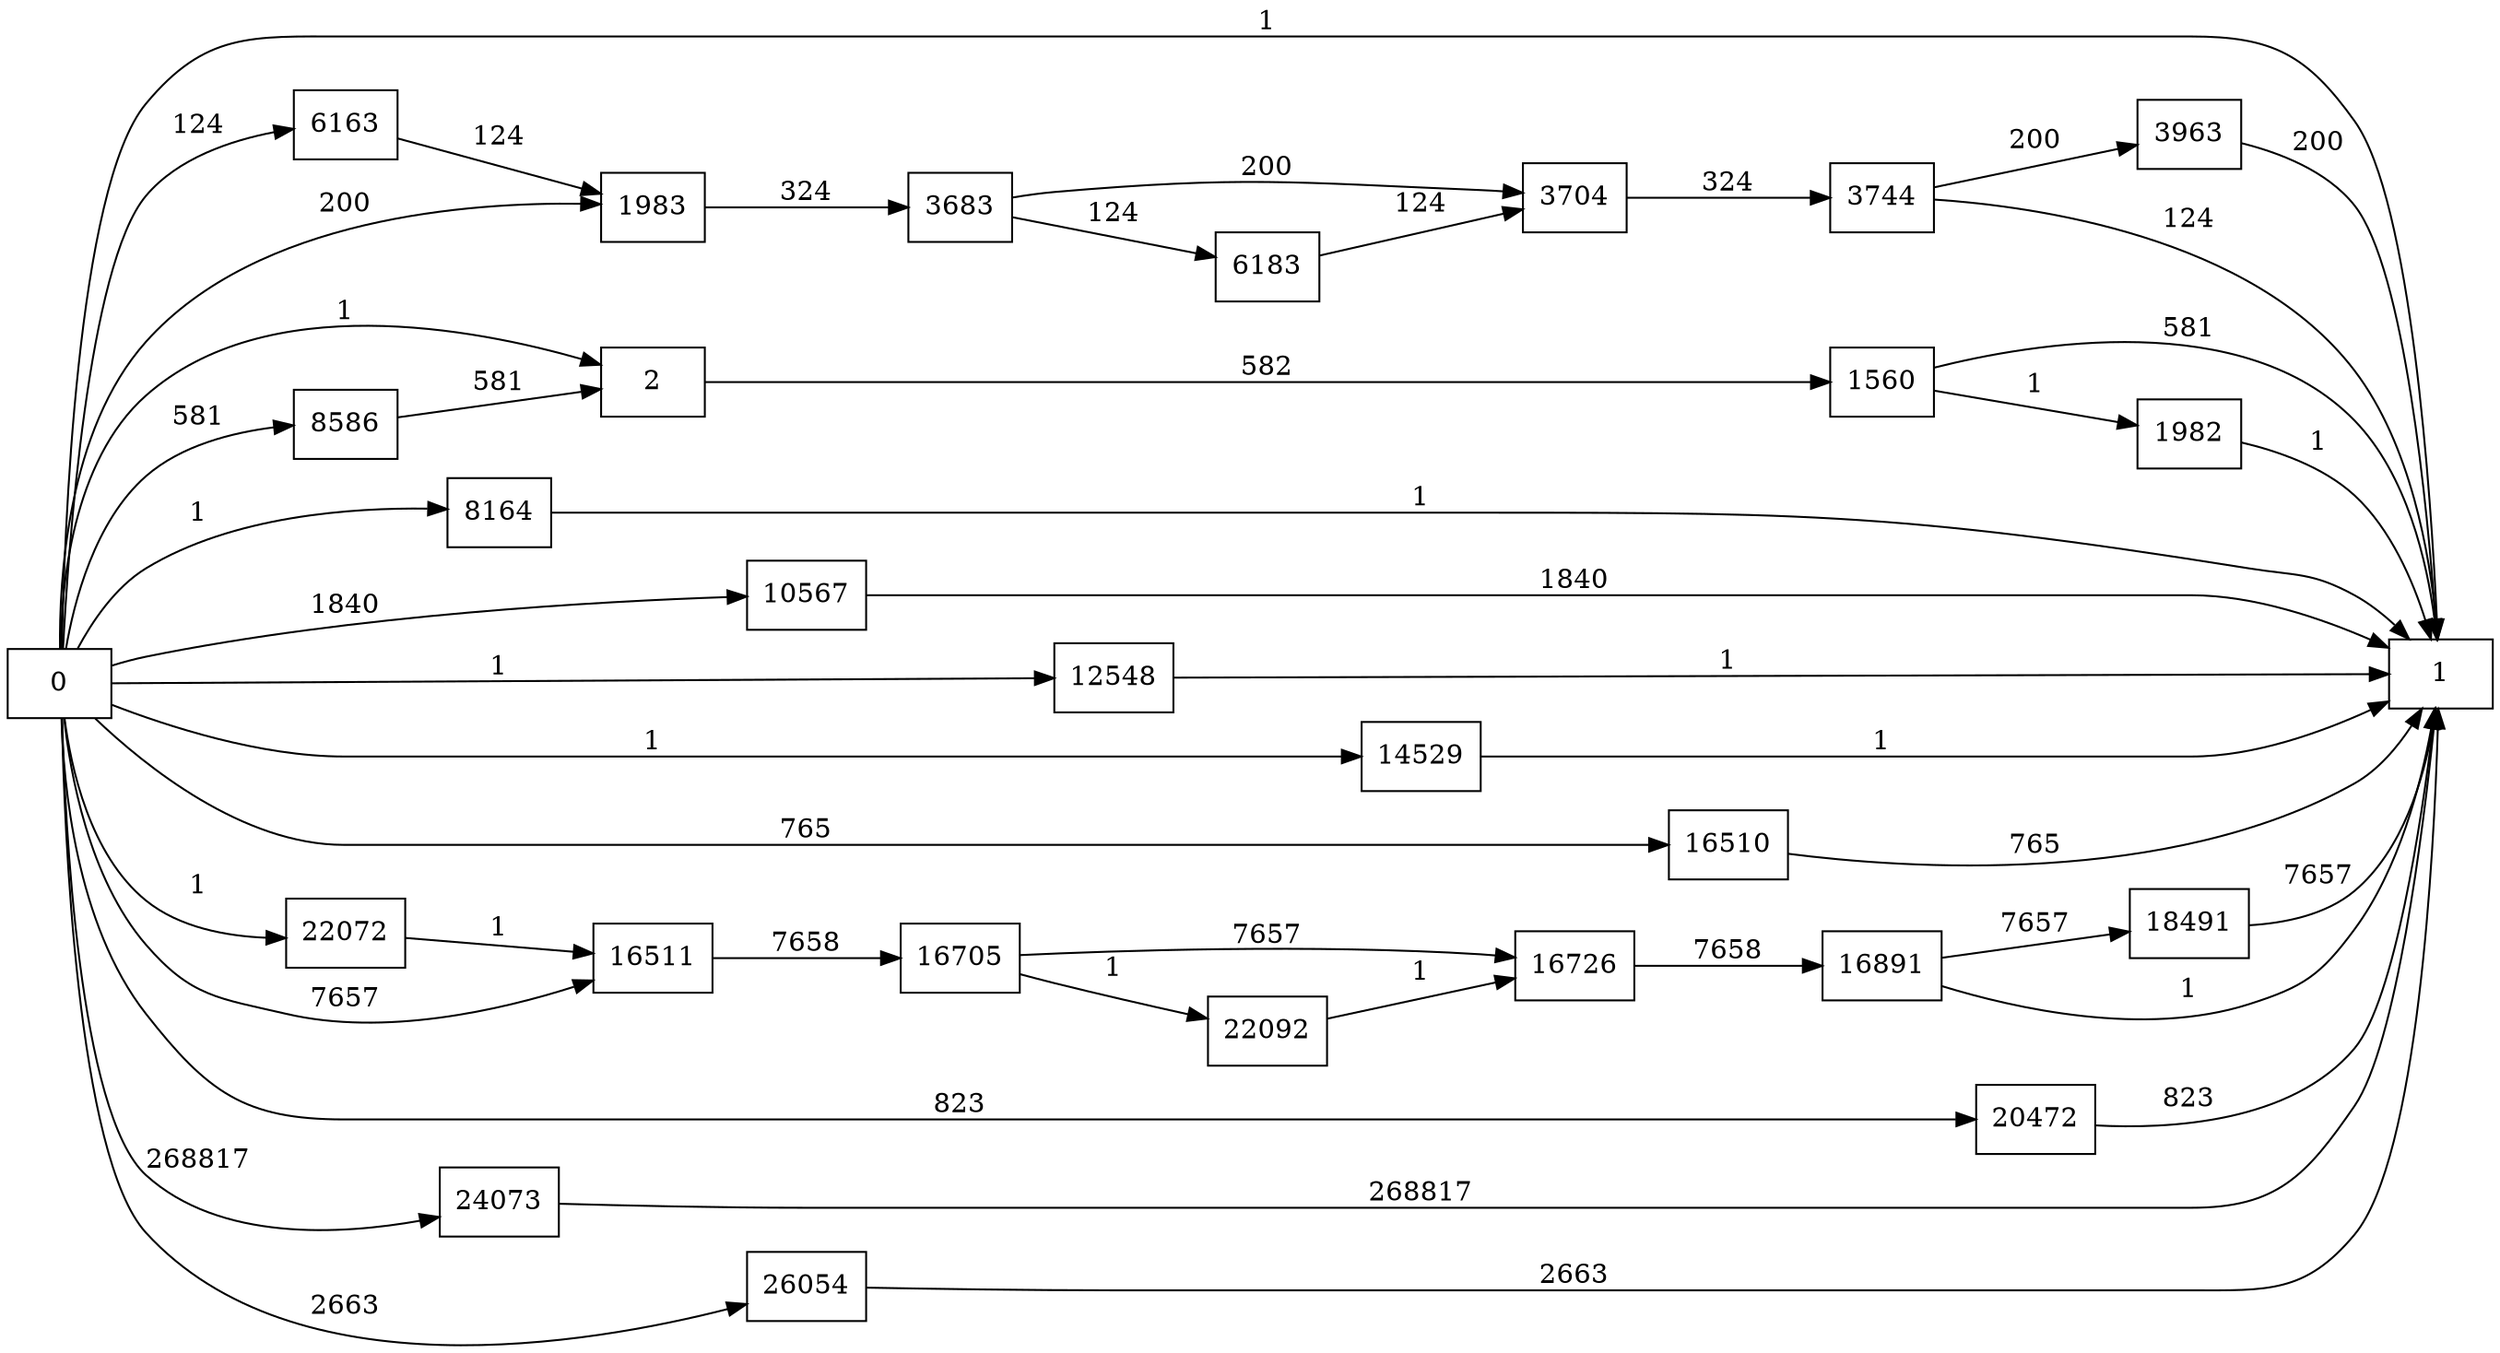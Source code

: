 digraph {
	graph [rankdir=LR]
	node [shape=rectangle]
	2 -> 1560 [label=582]
	1560 -> 1 [label=581]
	1560 -> 1982 [label=1]
	1982 -> 1 [label=1]
	1983 -> 3683 [label=324]
	3683 -> 3704 [label=200]
	3683 -> 6183 [label=124]
	3704 -> 3744 [label=324]
	3744 -> 1 [label=124]
	3744 -> 3963 [label=200]
	3963 -> 1 [label=200]
	6163 -> 1983 [label=124]
	6183 -> 3704 [label=124]
	8164 -> 1 [label=1]
	8586 -> 2 [label=581]
	10567 -> 1 [label=1840]
	12548 -> 1 [label=1]
	14529 -> 1 [label=1]
	16510 -> 1 [label=765]
	16511 -> 16705 [label=7658]
	16705 -> 16726 [label=7657]
	16705 -> 22092 [label=1]
	16726 -> 16891 [label=7658]
	16891 -> 1 [label=1]
	16891 -> 18491 [label=7657]
	18491 -> 1 [label=7657]
	20472 -> 1 [label=823]
	22072 -> 16511 [label=1]
	22092 -> 16726 [label=1]
	24073 -> 1 [label=268817]
	26054 -> 1 [label=2663]
	0 -> 2 [label=1]
	0 -> 1983 [label=200]
	0 -> 16511 [label=7657]
	0 -> 1 [label=1]
	0 -> 6163 [label=124]
	0 -> 8164 [label=1]
	0 -> 8586 [label=581]
	0 -> 10567 [label=1840]
	0 -> 12548 [label=1]
	0 -> 14529 [label=1]
	0 -> 16510 [label=765]
	0 -> 20472 [label=823]
	0 -> 22072 [label=1]
	0 -> 24073 [label=268817]
	0 -> 26054 [label=2663]
}
